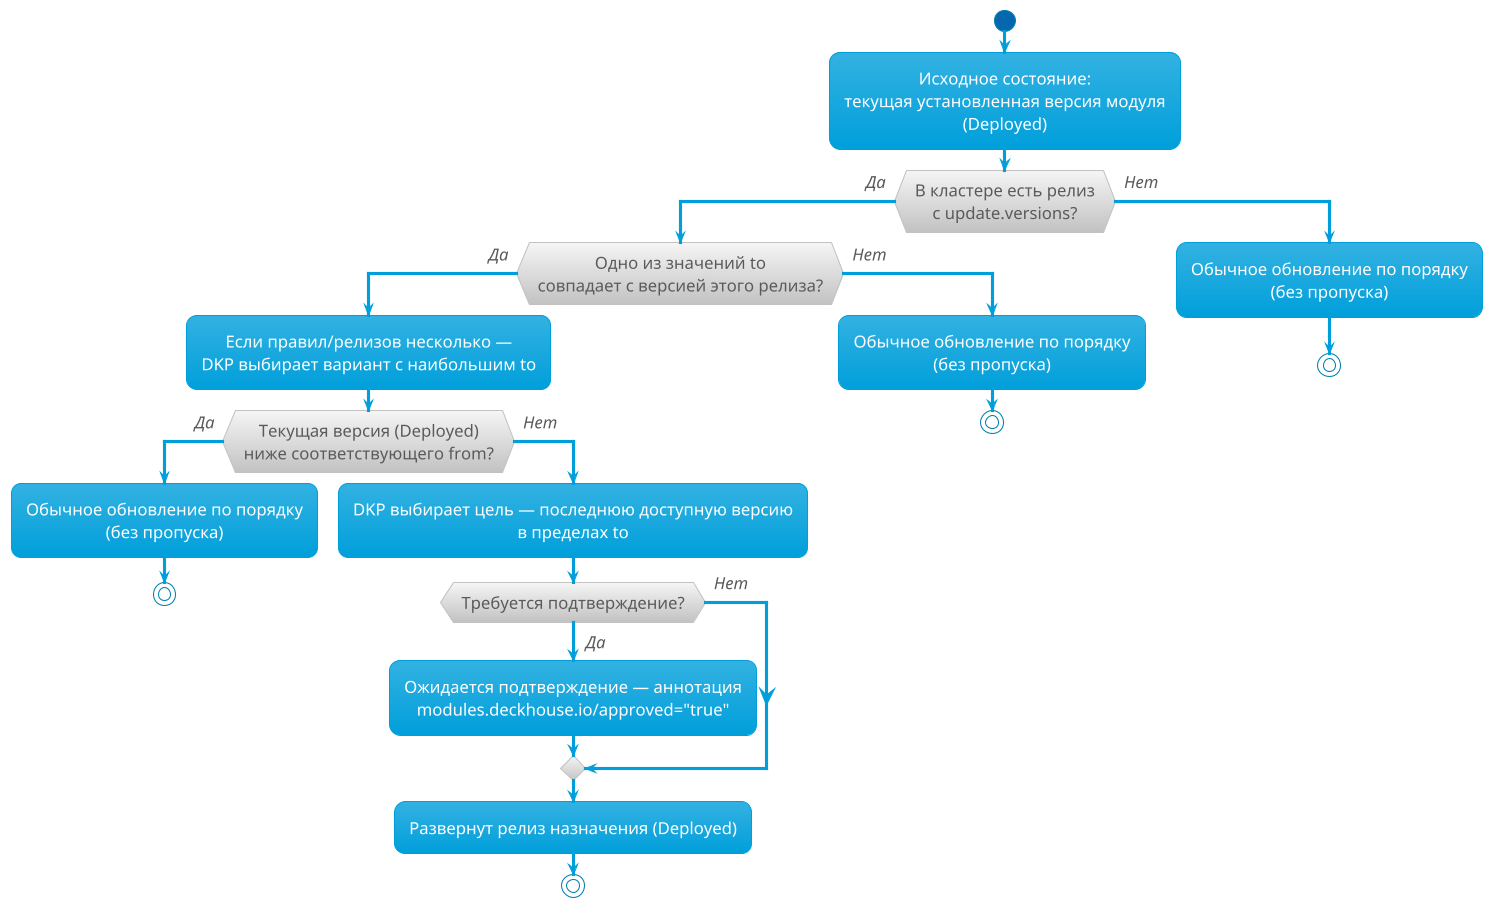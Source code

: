 @startuml
!theme bluegray
skinparam DefaultFontSize 16
skinparam ArrowFontStyle italic
skinparam DefaultTextAlignment center
skinparam backgroundColor transparent
skinparam Shadowing false

start

:Исходное состояние:\nтекущая установленная версия модуля\n(Deployed);

if (В кластере есть релиз\nс update.versions?) then (Да)
  if (Одно из значений to\nсовпадает с версией этого релиза?) then (Да)
    :Если правил/релизов несколько —\nDKP выбирает вариант с наибольшим to;
    if (Текущая версия (Deployed)\nниже соответствующего from?) then (Да)
      :Обычное обновление по порядку\n(без пропуска);
      stop
    else (Нет)
      :DKP выбирает цель — последнюю доступную версию\nв пределах to;
      if (Требуется подтверждение?) then (Да)
        :Ожидается подтверждение — аннотация\nmodules.deckhouse.io/approved="true";
      else (Нет)
      endif
      :Развернут релиз назначения (Deployed);
      stop
    endif
  else (Нет)
    :Обычное обновление по порядку\n(без пропуска);
    stop
  endif
else (Нет)
  :Обычное обновление по порядку\n(без пропуска);
  stop
endif

@enduml

